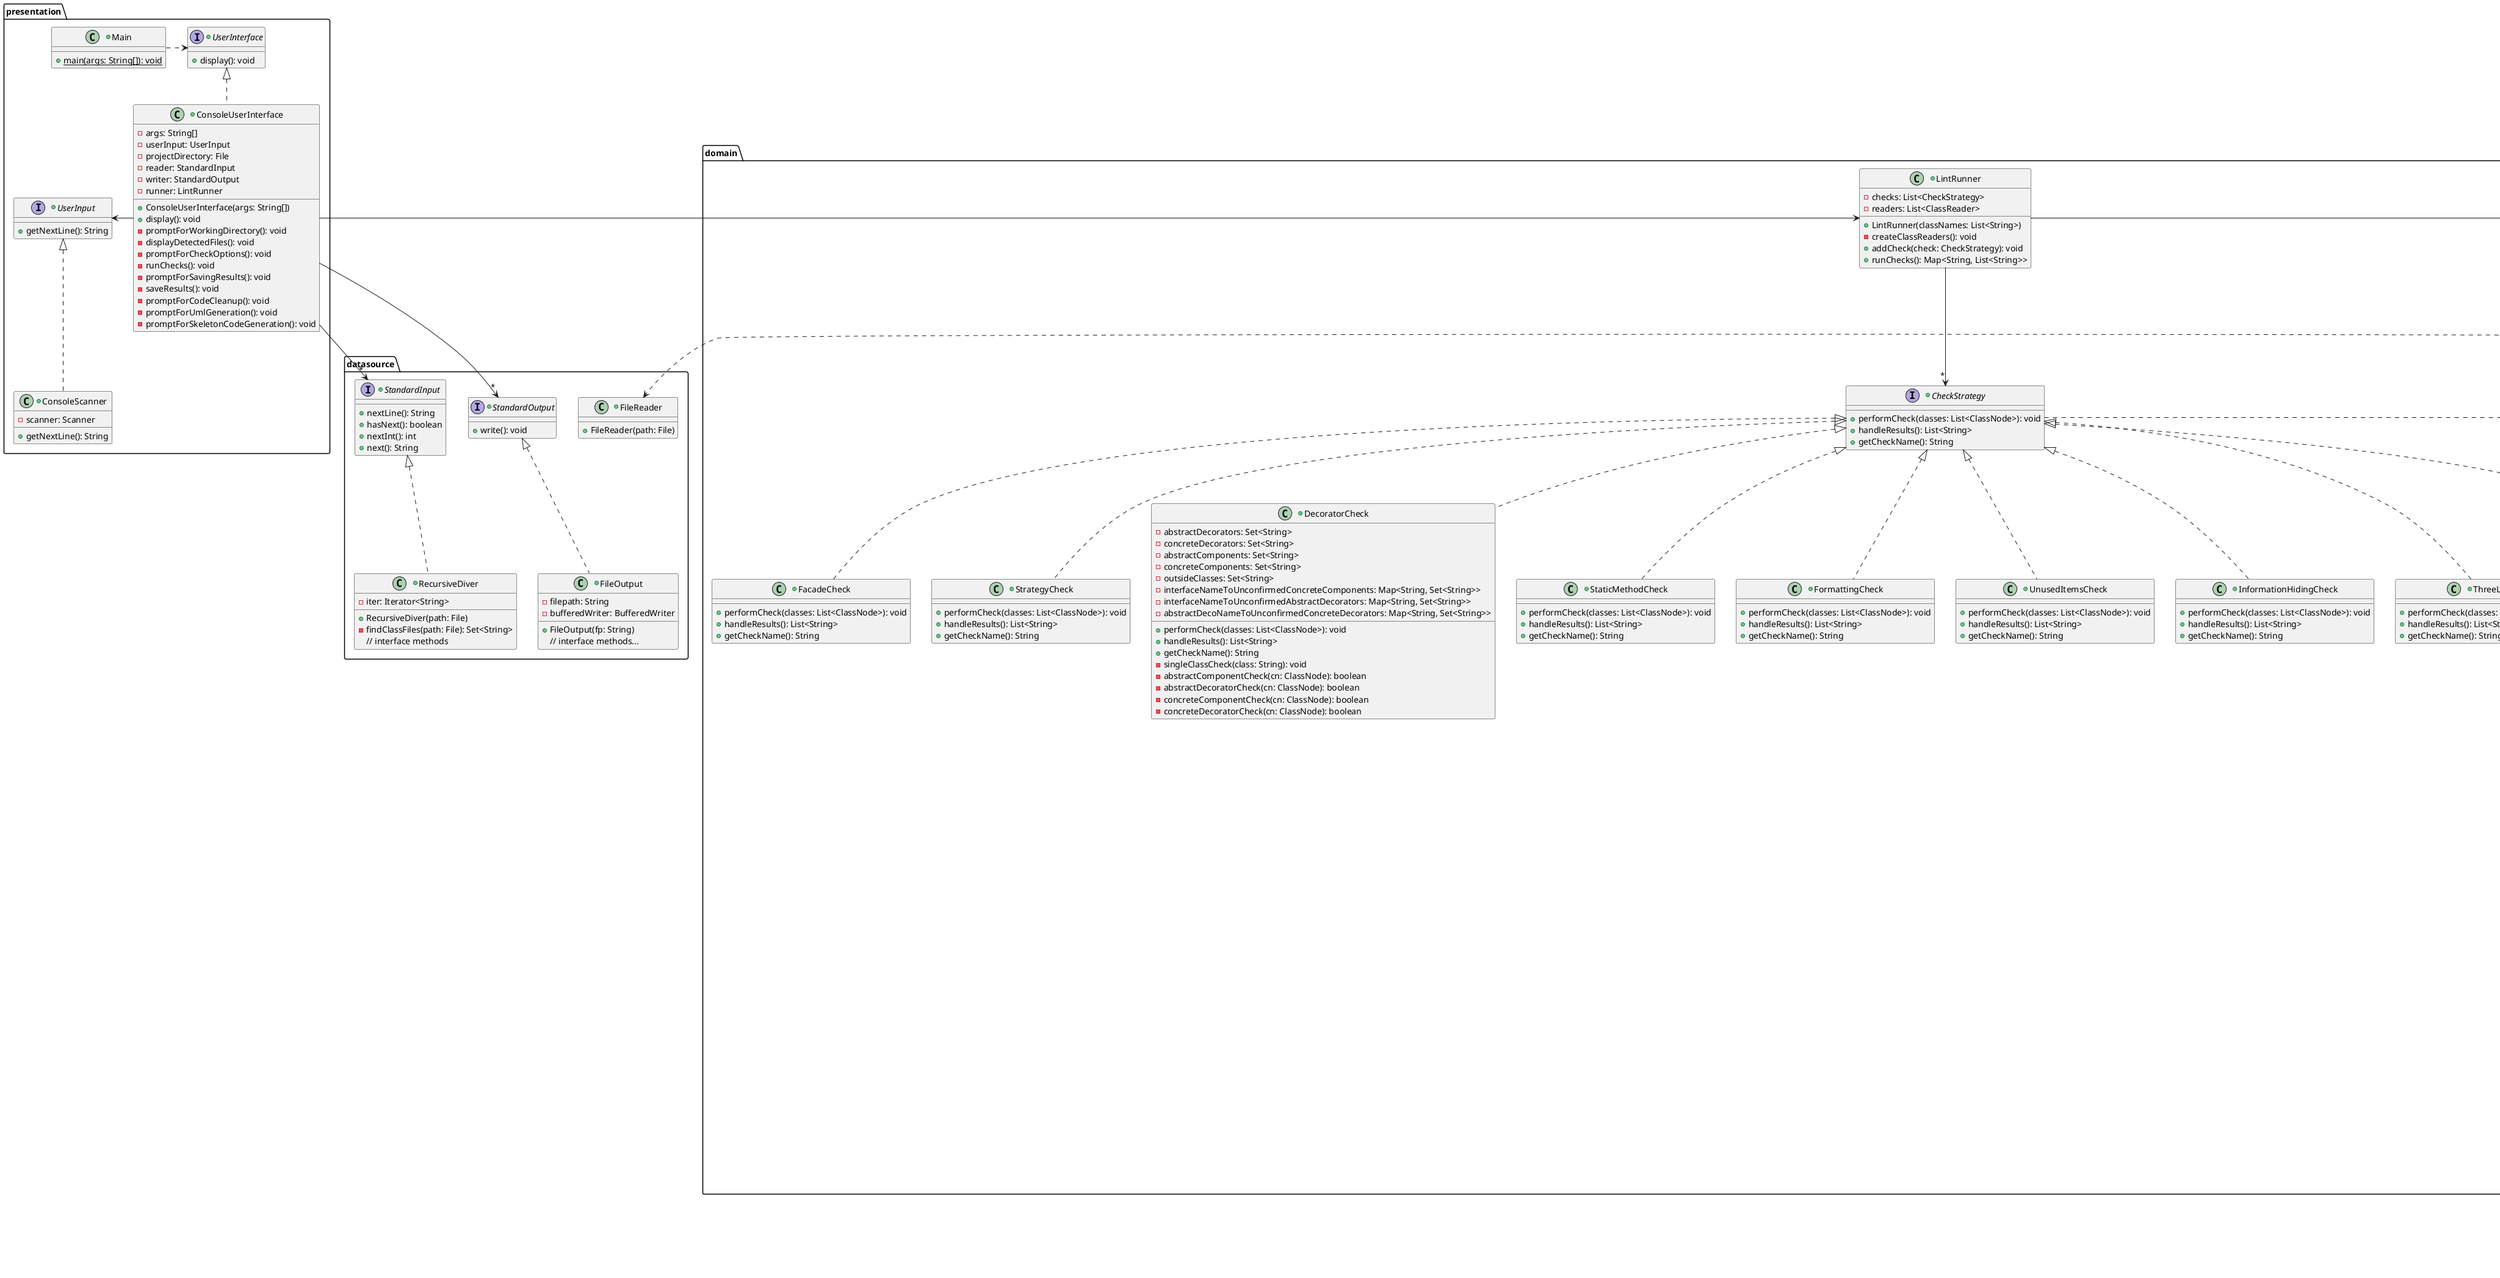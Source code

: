 @startuml
package presentation {
    +class Main {
        +{static} main(args: String[]): void
    }
    +interface UserInterface {
        +display(): void
    }
    +interface UserInput {
        +getNextLine(): String
    }
    +class ConsoleUserInterface implements UserInterface {
        -args: String[]
        -userInput: UserInput
        -projectDirectory: File
        -reader: StandardInput
        -writer: StandardOutput
        -runner: LintRunner
        +ConsoleUserInterface(args: String[])
        +display(): void
        -promptForWorkingDirectory(): void
        -displayDetectedFiles(): void
        -promptForCheckOptions(): void
        -runChecks(): void
        -promptForSavingResults(): void
        -saveResults(): void
        -promptForCodeCleanup(): void
        -promptForUmlGeneration(): void
        -promptForSkeletonCodeGeneration(): void
    }
    +class ConsoleScanner implements UserInput {
        -scanner: Scanner
        +getNextLine(): String
    }

    Main .> UserInterface
    ConsoleUserInterface -> UserInput
}
ConsoleUserInterface -> domain.LintRunner
ConsoleUserInterface -d-> "*" datasource.StandardInput
ConsoleUserInterface -d-> "*" datasource.StandardOutput

package domain {
    +class LintRunner {
        -checks: List<CheckStrategy>
        -readers: List<ClassReader>
        +LintRunner(classNames: List<String>)
        -createClassReaders(): void
        +addCheck(check: CheckStrategy): void
        +runChecks(): Map<String, List<String>>
    }
    LintRunner -d-> "*" CheckStrategy
    LintRunner -> "*" ClassReader

    +interface ClassReader {
        +acceptClass(classPath: String): boolean
        +getClassNode(): ClassNode
    }
    +interface ClassNode {
        +matchesAccess(access: String): boolean
        +getFields(): List<FieldNode>
        +getMethods(): List<MethodNode>
        +getInterfaces(): List<String>
        +getSuperName(): String
        +getClassName(): String
    }
    +interface FieldNode {
        +matchesAccess(access: String): boolean
        +getDesc(): String
        +getFieldName(): String
        +getFieldValue(): Object
        +getFieldType(): String
    }
    +interface MethodNode {
        +matchesAccess(access: String): boolean
        +getDesc(): String
        +getMethodName(): String
        +getInstructions(): List<InstructionNode>
        +getReturnType(): String
        +getArgs(): Map<String, String>
    }
    +interface InstructionNode {
        +matchesInstructionType(type: String): boolean
        +getOpcode(): int
        +getNextInstruction(): InstructionNode
        +getPreviousInstruction(): InstructionNode
    }
    +interface MethodInstructionNode {
        +getMethodName(): String
        +getMethodOwner(): String
        +getMethodDesc(): String
    }
    +interface FieldInstructionNode {
        +getFieldName(): String
        +getFieldOwner(): String
        +getFieldDesc(): String
    }

    MethodInstructionNode -u-|> InstructionNode
    FieldInstructionNode -u-|> InstructionNode
    ClassNode .d.> FieldNode
    ClassNode .d.> MethodNode
    InstructionNode ..> InstructionNode
    MethodNode .d.> InstructionNode

    +class ClassReaderASM {
        -classReader: ClassReader
        -classNode: ClassNode
        +acceptClass(classPath: String): boolean
        +getClassNode(): ClassNode
    }
    +class ClassNodeASM {
        -classNode: ClassNode
        +ClassNodeASM()
        +matchesAccess(access: String): boolean
        +getFields(): List<FieldNode>
        +getMethods(): List<MethodNode>
        +getInterfaces(): List<String>
        +getSuperName(): String
        +getClassName(): String
    }
    +class MethodNodeASM {
        -methodNode: MethodNode
        +MethodNodeASM(mn: MethodNode)
        +matchesAccess(access: String): boolean
        +getDesc(): String
        +getMethodName(): String
        +getInstructions(): List<InstructionNode>
        +getReturnType(): String
        +getArgs(): Map<String, String>
    }
    +class FieldNodeASM {
        -fieldNode: FieldNode
        +FieldNodeASM(fn: FieldNode)
        +matchesAccess(access: String): boolean
        +getDesc(): String
        +getFieldName(): String
        +getFieldValue(): Object
        +getFieldType(): String
    }
    +class InstructionNodeASM {
        -instructionNode: AbstractInsnNode
        +InstructionNodeASM(in: AbstractInsnNode)
        +matchesInstructionType(type: String): boolean
        +getOpcode(): int
        +getNextInstruction(): InstructionNode
        +getPreviousInstruction(): InstructionNode
    }
    +class MethodInstructionNodeASM {
        -instructionNode: MethodInsnNode
        +MethodInstructionNodeASM(min: MethodInsnNode)
        +matchesInstructionType(type: String): boolean
        +getOpcode(): int
        +getNextInstruction(): InstructionNode
        +getPreviousInstruction(): InstructionNode
        +getMethodName(): String
        +getMethodOwner(): String
        +getMethodDescription(): String
    }
    +class FieldInstructionNodeASM {
        -instructionNode: FieldInsnNode
        +FieldInstructionNodeASM(fin: FieldInsnNode)
        +matchesInstructionType(type: String): boolean
        +getOpcode(): int
        +getNextInstruction(): InstructionNode
        +getPreviousInstruction(): InstructionNode
        +getFieldName(): String
        +getFieldOwner(): String
        +getFieldDescription(): String
    }

    ClassReaderASM .u.|> ClassReader
    ClassNodeASM .u.|> ClassNode
    MethodNodeASM .u.|> MethodNode
    FieldNodeASM .u.|> FieldNode
    InstructionNodeASM .u.|> InstructionNode
    MethodInstructionNodeASM .u.|> MethodInstructionNode
    FieldInstructionNodeASM .u.|> FieldInstructionNode
    MethodNodeASM .l.> InstructionNode
    ClassReaderASM -> ClassNode

    +interface CheckStrategy {
        +performCheck(classes: List<ClassNode>): void
        +handleResults(): List<String>
        +getCheckName(): String
    }
    +class StaticMethodCheck implements CheckStrategy {
        +performCheck(classes: List<ClassNode>): void
        +handleResults(): List<String>
        +getCheckName(): String
    }
    +class FormattingCheck implements CheckStrategy {
        +performCheck(classes: List<ClassNode>): void
        +handleResults(): List<String>
        +getCheckName(): String
    }
    +class UnusedItemsCheck implements CheckStrategy {
        +performCheck(classes: List<ClassNode>): void
        +handleResults(): List<String>
        +getCheckName(): String
    }
    +class InformationHidingCheck implements CheckStrategy {
        +performCheck(classes: List<ClassNode>): void
        +handleResults(): List<String>
        +getCheckName(): String
    }
    +class ThreeLayerCheck implements CheckStrategy {
        +performCheck(classes: List<ClassNode>): void
        +handleResults(): List<String>
        +getCheckName(): String
    }
    +class HollywoodCheck implements CheckStrategy {
        +performCheck(classes: List<ClassNode>): void
        +handleResults(): List<String>
        +getCheckName(): String
    }
    +class FacadeCheck implements CheckStrategy {
        +performCheck(classes: List<ClassNode>): void
        +handleResults(): List<String>
        +getCheckName(): String
    }
    +class StrategyCheck implements CheckStrategy {
        +performCheck(classes: List<ClassNode>): void
        +handleResults(): List<String>
        +getCheckName(): String
    }
    +class DecoratorCheck implements CheckStrategy {
        -abstractDecorators: Set<String>
        -concreteDecorators: Set<String>
        -abstractComponents: Set<String>
        -concreteComponents: Set<String>
        -outsideClasses: Set<String>
        -interfaceNameToUnconfirmedConcreteComponents: Map<String, Set<String>>
        -interfaceNameToUnconfirmedAbstractDecorators: Map<String, Set<String>>
        -abstractDecoNameToUnconfirmedConcreteDecorators: Map<String, Set<String>>
        +performCheck(classes: List<ClassNode>): void
        +handleResults(): List<String>
        +getCheckName(): String
        -singleClassCheck(class: String): void
        -abstractComponentCheck(cn: ClassNode): boolean
        -abstractDecoratorCheck(cn: ClassNode): boolean
        -concreteComponentCheck(cn: ClassNode): boolean
        -concreteDecoratorCheck(cn: ClassNode): boolean
    }
    CheckStrategy .> ClassNode
}
package datasource {
    +interface StandardOutput {
        +write(): void
    }
    +class FileOutput {
        -filepath: String
        -bufferedWriter: BufferedWriter
        +FileOutput(fp: String)
        {method} // interface methods...
    }
    +interface StandardInput {
        +nextLine(): String
        +hasNext(): boolean
        +nextInt(): int
        +next(): String
    }

    +class RecursiveDiver {
        -iter: Iterator<String>
        +RecursiveDiver(path: File)
        -findClassFiles(path: File): Set<String>
        {method} // interface methods
    }

    +class FileReader {
        +FileReader(path: File)
    }

    FileOutput .u.|> StandardOutput
    RecursiveDiver .u.|> StandardInput
    ClassReaderASM .> FileReader
}

package asm {
    package tree {
        +class asm.tree.ClassNode {
        }
        +class asm.tree.MethodNode {
        }
        +class asm.tree.FieldNode {
        }
        +class asm.tree.AbstractInsnNode {
        }
        +class asm.tree.FieldInsnNode {
        }
        +class asm.tree.MethodInsnNode {
        }

        asm.tree.MethodInsnNode -u-|> asm.tree.AbstractInsnNode
        asm.tree.FieldInsnNode -u-|> asm.tree.AbstractInsnNode
        asm.tree.ClassNode -d-> "*" asm.tree.FieldNode
        asm.tree.ClassNode -d-> "*" asm.tree.MethodNode
        asm.tree.MethodNode -d-> "*" asm.tree.AbstractInsnNode
    }
}

domain.ClassNodeASM --> asm.tree.ClassNode
domain.FieldNodeASM --> asm.tree.FieldNode
domain.MethodNodeASM --> asm.tree.MethodNode
domain.ClassReaderASM -> asm.ClassReader
domain.InstructionNodeASM --> asm.tree.AbstractInsnNode
domain.MethodInstructionNodeASM --> asm.tree.MethodInsnNode
domain.FieldInstructionNodeASM --> asm.tree.FieldInsnNode
@enduml
